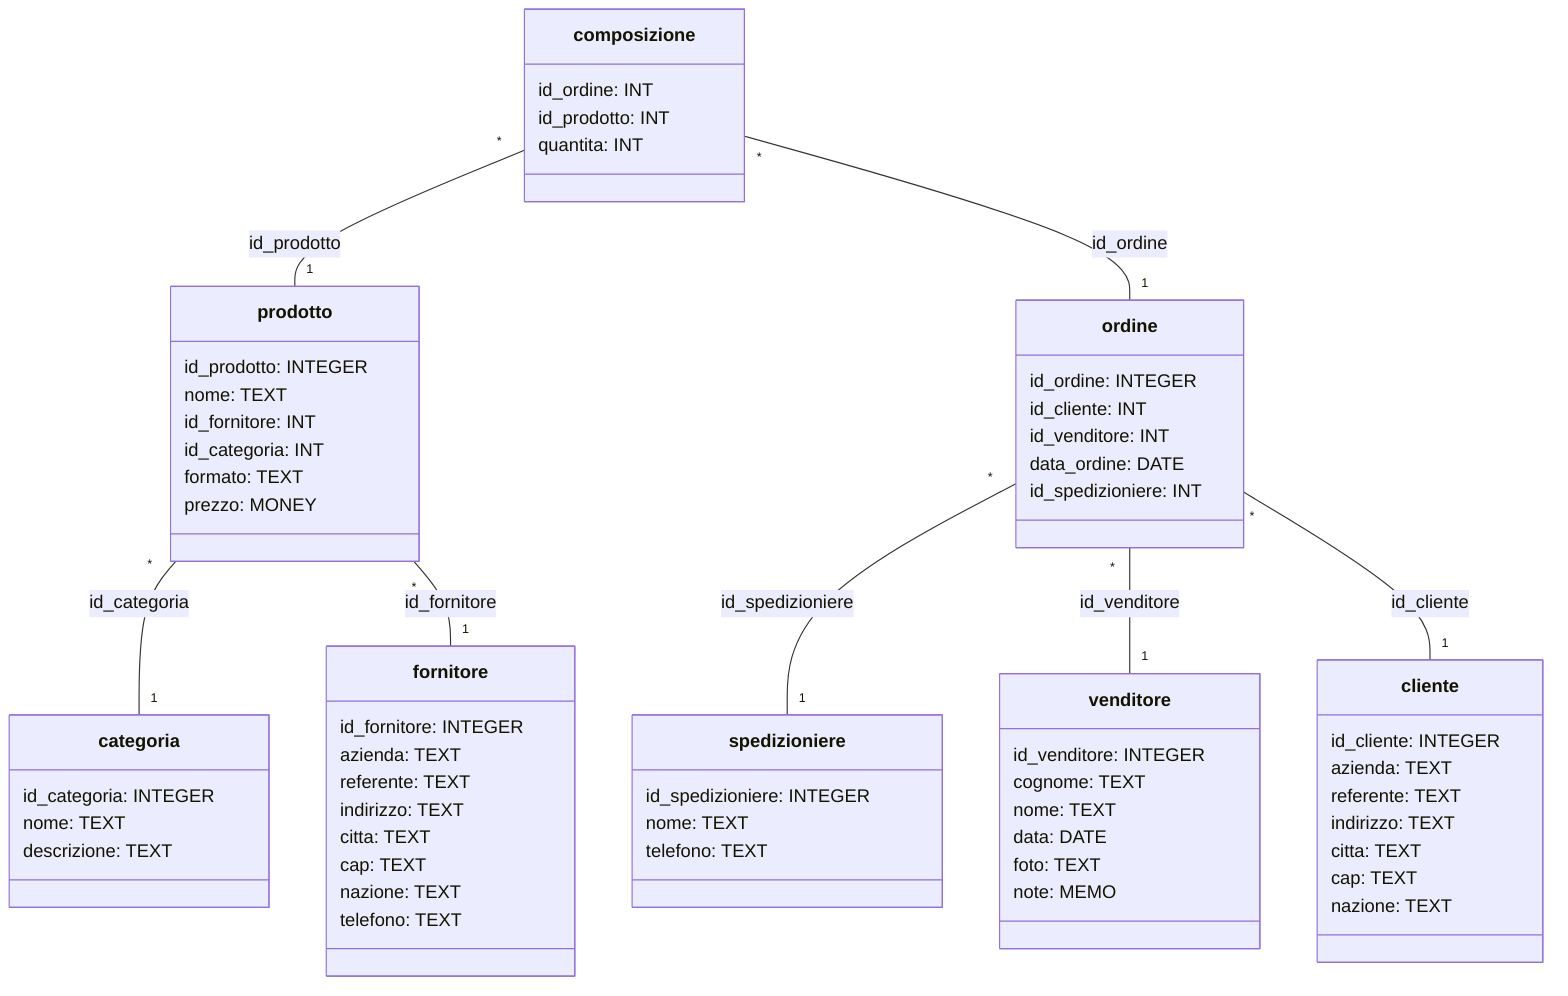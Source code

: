 classDiagram
class categoria {
	id_categoria: INTEGER
	nome: TEXT
	descrizione: TEXT
}

class cliente {
	id_cliente: INTEGER
	azienda: TEXT
	referente: TEXT
	indirizzo: TEXT
	citta: TEXT
	cap: TEXT
	nazione: TEXT
}

class venditore {
	id_venditore: INTEGER
	cognome: TEXT
	nome: TEXT
	data: DATE
	foto: TEXT
	note: MEMO
}

class spedizioniere {
	id_spedizioniere: INTEGER
	nome: TEXT
	telefono: TEXT
}

class ordine {
	id_ordine: INTEGER
	id_cliente: INT
	id_venditore: INT
	data_ordine: DATE
	id_spedizioniere: INT
}

class composizione {
	id_ordine: INT
	id_prodotto: INT
	quantita: INT
}

class fornitore {
	id_fornitore: INTEGER
	azienda: TEXT
	referente: TEXT
	indirizzo: TEXT
	citta: TEXT
	cap: TEXT
	nazione: TEXT
	telefono: TEXT
}

class prodotto {
	id_prodotto: INTEGER
	nome: TEXT
	id_fornitore: INT
	id_categoria: INT
	formato: TEXT
	prezzo: MONEY
}

ordine "*" -- "1" spedizioniere : id_spedizioniere
ordine "*" -- "1" venditore : id_venditore
ordine "*" -- "1" cliente : id_cliente
composizione "*" -- "1" prodotto : id_prodotto
composizione "*" -- "1" ordine : id_ordine
prodotto "*" -- "1" categoria : id_categoria
prodotto "*" -- "1" fornitore : id_fornitore